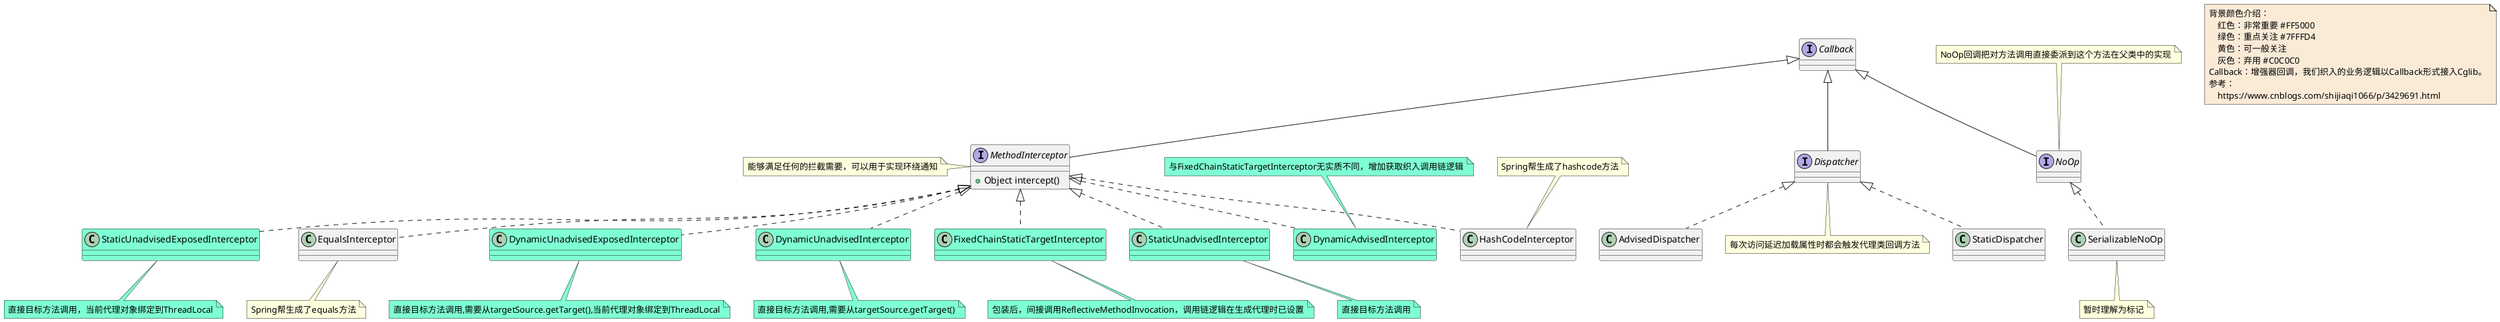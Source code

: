 @startuml

note  as N1 #FAEBD7
    背景颜色介绍：
        红色：非常重要 #FF5000
        绿色：重点关注 #7FFFD4
        黄色：可一般关注
        灰色：弃用 #C0C0C0
    Callback：增强器回调，我们织入的业务逻辑以Callback形式接入Cglib。
    参考：
        https://www.cnblogs.com/shijiaqi1066/p/3429691.html
end note

interface Callback
class AdvisedDispatcher
class EqualsInterceptor
note bottom : Spring帮生成了equals方法
interface Dispatcher
note bottom : 每次访问延迟加载属性时都会触发代理类回调方法
class DynamicAdvisedInterceptor #7FFFD4
note top #7FFFD4: 与FixedChainStaticTargetInterceptor无实质不同，增加获取织入调用链逻辑
class DynamicUnadvisedExposedInterceptor #7FFFD4
note bottom #7FFFD4: 直接目标方法调用,需要从targetSource.getTarget(),当前代理对象绑定到ThreadLocal
class DynamicUnadvisedInterceptor #7FFFD4
note bottom #7FFFD4: 直接目标方法调用,需要从targetSource.getTarget()
class FixedChainStaticTargetInterceptor #7FFFD4
note bottom #7FFFD4: 包装后，间接调用ReflectiveMethodInvocation，调用链逻辑在生成代理时已设置
class HashCodeInterceptor
note top : Spring帮生成了hashcode方法
interface MethodInterceptor
MethodInterceptor : +Object intercept()
note left : 能够满足任何的拦截需要，可以用于实现环绕通知
interface NoOp
note top : NoOp回调把对方法调用直接委派到这个方法在父类中的实现
class SerializableNoOp
note bottom : 暂时理解为标记
class StaticDispatcher
class StaticUnadvisedInterceptor #7FFFD4
note bottom #7FFFD4: 直接目标方法调用
class StaticUnadvisedExposedInterceptor #7FFFD4
note bottom #7FFFD4: 直接目标方法调用，当前代理对象绑定到ThreadLocal





Callback <|-- Dispatcher
Callback <|-- MethodInterceptor
Callback <|-- NoOp



Dispatcher <|.. AdvisedDispatcher
Dispatcher <|.. StaticDispatcher


MethodInterceptor <|.. EqualsInterceptor
MethodInterceptor <|.. FixedChainStaticTargetInterceptor
MethodInterceptor <|.. DynamicAdvisedInterceptor
MethodInterceptor <|.. DynamicUnadvisedExposedInterceptor
MethodInterceptor <|.. DynamicUnadvisedInterceptor
MethodInterceptor <|.. HashCodeInterceptor
MethodInterceptor <|.. StaticUnadvisedExposedInterceptor
MethodInterceptor <|.. StaticUnadvisedInterceptor


NoOp <|.. SerializableNoOp



@enduml